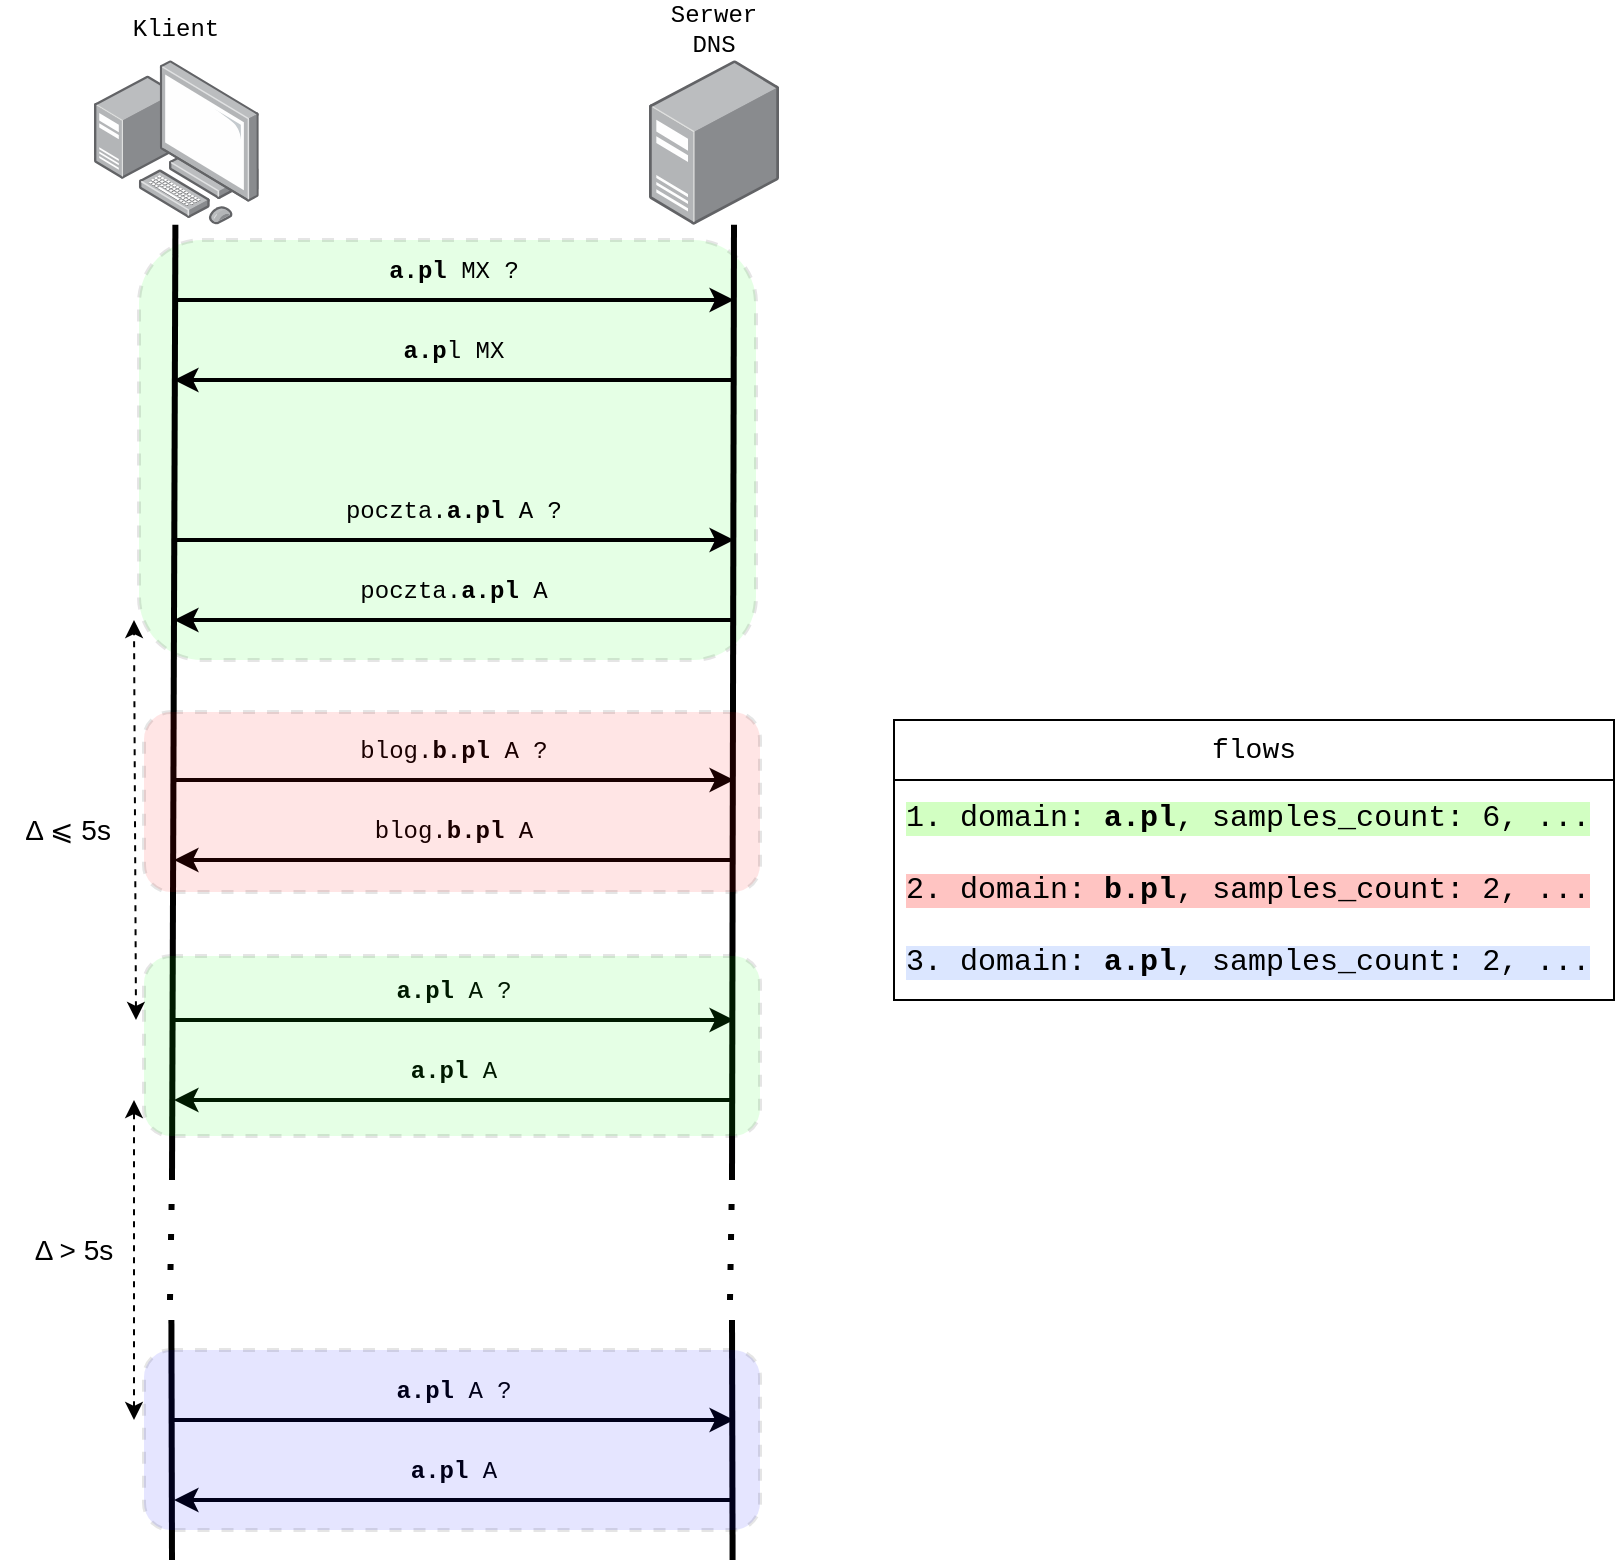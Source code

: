 <mxfile version="21.1.2" type="device">
  <diagram name="Page-1" id="BMpmiIWSTliSVoSeCEZz">
    <mxGraphModel dx="1373" dy="846" grid="1" gridSize="10" guides="1" tooltips="1" connect="1" arrows="1" fold="1" page="1" pageScale="1" pageWidth="850" pageHeight="1100" math="0" shadow="0">
      <root>
        <mxCell id="0" />
        <mxCell id="1" parent="0" />
        <mxCell id="YIjLL7iZaQ_MNGLk-JPd-44" value="" style="rounded=1;whiteSpace=wrap;html=1;fillColor=#00FF00;dashed=1;strokeWidth=2;opacity=10;" parent="1" vertex="1">
          <mxGeometry x="102.5" y="210" width="308.5" height="210" as="geometry" />
        </mxCell>
        <mxCell id="YIjLL7iZaQ_MNGLk-JPd-14" value="" style="points=[];aspect=fixed;html=1;align=center;shadow=0;dashed=0;image;image=img/lib/allied_telesis/computer_and_terminals/Personal_Computer_with_Server.svg;" parent="1" vertex="1">
          <mxGeometry x="80" y="120.0" width="82.4" height="82.4" as="geometry" />
        </mxCell>
        <mxCell id="YIjLL7iZaQ_MNGLk-JPd-15" value="" style="points=[];aspect=fixed;html=1;align=center;shadow=0;dashed=0;image;image=img/lib/allied_telesis/computer_and_terminals/Server_Desktop.svg;" parent="1" vertex="1">
          <mxGeometry x="357.5" y="120.0" width="65" height="82.4" as="geometry" />
        </mxCell>
        <mxCell id="YIjLL7iZaQ_MNGLk-JPd-16" value="Serwer DNS" style="text;html=1;strokeColor=none;fillColor=none;align=center;verticalAlign=middle;whiteSpace=wrap;rounded=0;dashed=1;opacity=30;fontFamily=Courier New;" parent="1" vertex="1">
          <mxGeometry x="355" y="90" width="70" height="30" as="geometry" />
        </mxCell>
        <mxCell id="YIjLL7iZaQ_MNGLk-JPd-17" value="Klient" style="text;html=1;strokeColor=none;fillColor=none;align=center;verticalAlign=middle;whiteSpace=wrap;rounded=0;dashed=1;opacity=30;fontFamily=Courier New;" parent="1" vertex="1">
          <mxGeometry x="86.2" y="90" width="70" height="30" as="geometry" />
        </mxCell>
        <mxCell id="YIjLL7iZaQ_MNGLk-JPd-19" value="" style="endArrow=none;html=1;rounded=0;strokeWidth=3;" parent="1" edge="1">
          <mxGeometry width="50" height="50" relative="1" as="geometry">
            <mxPoint x="119" y="680" as="sourcePoint" />
            <mxPoint x="120.7" y="202.4" as="targetPoint" />
          </mxGeometry>
        </mxCell>
        <mxCell id="YIjLL7iZaQ_MNGLk-JPd-20" value="" style="endArrow=none;html=1;rounded=0;strokeWidth=3;" parent="1" edge="1">
          <mxGeometry width="50" height="50" relative="1" as="geometry">
            <mxPoint x="399" y="680" as="sourcePoint" />
            <mxPoint x="400" y="202.4" as="targetPoint" />
          </mxGeometry>
        </mxCell>
        <mxCell id="YIjLL7iZaQ_MNGLk-JPd-22" value="" style="endArrow=classic;html=1;rounded=0;strokeWidth=2;" parent="1" edge="1">
          <mxGeometry width="50" height="50" relative="1" as="geometry">
            <mxPoint x="120" y="240" as="sourcePoint" />
            <mxPoint x="400" y="240" as="targetPoint" />
          </mxGeometry>
        </mxCell>
        <mxCell id="YIjLL7iZaQ_MNGLk-JPd-23" value="" style="endArrow=classic;html=1;rounded=0;strokeWidth=2;" parent="1" edge="1">
          <mxGeometry width="50" height="50" relative="1" as="geometry">
            <mxPoint x="400" y="280" as="sourcePoint" />
            <mxPoint x="120" y="280" as="targetPoint" />
          </mxGeometry>
        </mxCell>
        <mxCell id="YIjLL7iZaQ_MNGLk-JPd-24" value="&lt;font face=&quot;Courier New&quot;&gt;&lt;b&gt;a.pl&lt;/b&gt; MX ?&lt;/font&gt;" style="text;html=1;strokeColor=none;fillColor=none;align=center;verticalAlign=middle;whiteSpace=wrap;rounded=0;" parent="1" vertex="1">
          <mxGeometry x="190" y="210" width="140" height="30" as="geometry" />
        </mxCell>
        <mxCell id="YIjLL7iZaQ_MNGLk-JPd-25" value="&lt;font face=&quot;Courier New&quot;&gt;&lt;b&gt;a.p&lt;/b&gt;l MX&lt;/font&gt;" style="text;html=1;strokeColor=none;fillColor=none;align=center;verticalAlign=middle;whiteSpace=wrap;rounded=0;" parent="1" vertex="1">
          <mxGeometry x="190" y="250" width="140" height="30" as="geometry" />
        </mxCell>
        <mxCell id="YIjLL7iZaQ_MNGLk-JPd-26" value="" style="endArrow=classic;html=1;rounded=0;strokeWidth=2;" parent="1" edge="1">
          <mxGeometry width="50" height="50" relative="1" as="geometry">
            <mxPoint x="120" y="360" as="sourcePoint" />
            <mxPoint x="400" y="360" as="targetPoint" />
          </mxGeometry>
        </mxCell>
        <mxCell id="YIjLL7iZaQ_MNGLk-JPd-27" value="" style="endArrow=classic;html=1;rounded=0;strokeWidth=2;" parent="1" edge="1">
          <mxGeometry width="50" height="50" relative="1" as="geometry">
            <mxPoint x="400" y="400" as="sourcePoint" />
            <mxPoint x="120" y="400" as="targetPoint" />
          </mxGeometry>
        </mxCell>
        <mxCell id="YIjLL7iZaQ_MNGLk-JPd-28" value="&lt;font face=&quot;Courier New&quot;&gt;poczta.&lt;b&gt;a.pl&lt;/b&gt; A ?&lt;/font&gt;" style="text;html=1;strokeColor=none;fillColor=none;align=center;verticalAlign=middle;whiteSpace=wrap;rounded=0;" parent="1" vertex="1">
          <mxGeometry x="190" y="330" width="140" height="30" as="geometry" />
        </mxCell>
        <mxCell id="YIjLL7iZaQ_MNGLk-JPd-29" value="&lt;font face=&quot;Courier New&quot;&gt;poczta.&lt;b&gt;a.pl&lt;/b&gt; A&lt;/font&gt;" style="text;html=1;strokeColor=none;fillColor=none;align=center;verticalAlign=middle;whiteSpace=wrap;rounded=0;" parent="1" vertex="1">
          <mxGeometry x="150" y="370" width="220" height="30" as="geometry" />
        </mxCell>
        <mxCell id="YIjLL7iZaQ_MNGLk-JPd-30" value="" style="endArrow=classic;html=1;rounded=0;strokeWidth=2;" parent="1" edge="1">
          <mxGeometry width="50" height="50" relative="1" as="geometry">
            <mxPoint x="120" y="480" as="sourcePoint" />
            <mxPoint x="400" y="480" as="targetPoint" />
          </mxGeometry>
        </mxCell>
        <mxCell id="YIjLL7iZaQ_MNGLk-JPd-31" value="" style="endArrow=classic;html=1;rounded=0;strokeWidth=2;" parent="1" edge="1">
          <mxGeometry width="50" height="50" relative="1" as="geometry">
            <mxPoint x="400" y="520" as="sourcePoint" />
            <mxPoint x="120" y="520" as="targetPoint" />
          </mxGeometry>
        </mxCell>
        <mxCell id="YIjLL7iZaQ_MNGLk-JPd-32" value="&lt;font face=&quot;Courier New&quot;&gt;blog.&lt;b&gt;b.pl&lt;/b&gt; A ?&lt;/font&gt;" style="text;html=1;strokeColor=none;fillColor=none;align=center;verticalAlign=middle;whiteSpace=wrap;rounded=0;" parent="1" vertex="1">
          <mxGeometry x="190" y="450" width="140" height="30" as="geometry" />
        </mxCell>
        <mxCell id="YIjLL7iZaQ_MNGLk-JPd-33" value="&lt;font face=&quot;Courier New&quot;&gt;blog.&lt;b&gt;b.pl&lt;/b&gt; A&lt;/font&gt;" style="text;html=1;strokeColor=none;fillColor=none;align=center;verticalAlign=middle;whiteSpace=wrap;rounded=0;" parent="1" vertex="1">
          <mxGeometry x="150" y="490" width="220" height="30" as="geometry" />
        </mxCell>
        <mxCell id="YIjLL7iZaQ_MNGLk-JPd-34" value="" style="endArrow=classic;html=1;rounded=0;strokeWidth=2;" parent="1" edge="1">
          <mxGeometry width="50" height="50" relative="1" as="geometry">
            <mxPoint x="120" y="600" as="sourcePoint" />
            <mxPoint x="400" y="600" as="targetPoint" />
          </mxGeometry>
        </mxCell>
        <mxCell id="YIjLL7iZaQ_MNGLk-JPd-35" value="" style="endArrow=classic;html=1;rounded=0;strokeWidth=2;" parent="1" edge="1">
          <mxGeometry width="50" height="50" relative="1" as="geometry">
            <mxPoint x="400" y="640" as="sourcePoint" />
            <mxPoint x="120" y="640" as="targetPoint" />
          </mxGeometry>
        </mxCell>
        <mxCell id="YIjLL7iZaQ_MNGLk-JPd-36" value="&lt;font face=&quot;Courier New&quot;&gt;&lt;b&gt;a.pl&lt;/b&gt; A ?&lt;/font&gt;" style="text;html=1;strokeColor=none;fillColor=none;align=center;verticalAlign=middle;whiteSpace=wrap;rounded=0;" parent="1" vertex="1">
          <mxGeometry x="190" y="570" width="140" height="30" as="geometry" />
        </mxCell>
        <mxCell id="YIjLL7iZaQ_MNGLk-JPd-37" value="&lt;font face=&quot;Courier New&quot;&gt;&lt;b&gt;a.pl&lt;/b&gt; A&lt;/font&gt;" style="text;html=1;strokeColor=none;fillColor=none;align=center;verticalAlign=middle;whiteSpace=wrap;rounded=0;" parent="1" vertex="1">
          <mxGeometry x="190" y="610" width="140" height="30" as="geometry" />
        </mxCell>
        <mxCell id="YIjLL7iZaQ_MNGLk-JPd-38" value="" style="endArrow=classic;html=1;rounded=0;strokeWidth=2;" parent="1" edge="1">
          <mxGeometry width="50" height="50" relative="1" as="geometry">
            <mxPoint x="120" y="800" as="sourcePoint" />
            <mxPoint x="400" y="800" as="targetPoint" />
          </mxGeometry>
        </mxCell>
        <mxCell id="YIjLL7iZaQ_MNGLk-JPd-39" value="" style="endArrow=classic;html=1;rounded=0;strokeWidth=2;" parent="1" edge="1">
          <mxGeometry width="50" height="50" relative="1" as="geometry">
            <mxPoint x="400" y="840" as="sourcePoint" />
            <mxPoint x="120" y="840" as="targetPoint" />
          </mxGeometry>
        </mxCell>
        <mxCell id="YIjLL7iZaQ_MNGLk-JPd-40" value="&lt;font face=&quot;Courier New&quot;&gt;&lt;b&gt;a.pl&lt;/b&gt; A ?&lt;/font&gt;" style="text;html=1;strokeColor=none;fillColor=none;align=center;verticalAlign=middle;whiteSpace=wrap;rounded=0;" parent="1" vertex="1">
          <mxGeometry x="190" y="770" width="140" height="30" as="geometry" />
        </mxCell>
        <mxCell id="YIjLL7iZaQ_MNGLk-JPd-41" value="&lt;font face=&quot;Courier New&quot;&gt;&lt;b&gt;a.pl&lt;/b&gt; A&lt;/font&gt;" style="text;html=1;strokeColor=none;fillColor=none;align=center;verticalAlign=middle;whiteSpace=wrap;rounded=0;" parent="1" vertex="1">
          <mxGeometry x="190" y="810" width="140" height="30" as="geometry" />
        </mxCell>
        <mxCell id="YIjLL7iZaQ_MNGLk-JPd-42" value="" style="endArrow=classic;startArrow=classic;html=1;rounded=0;dashed=1;" parent="1" edge="1">
          <mxGeometry width="50" height="50" relative="1" as="geometry">
            <mxPoint x="100" y="800" as="sourcePoint" />
            <mxPoint x="100" y="640" as="targetPoint" />
          </mxGeometry>
        </mxCell>
        <mxCell id="YIjLL7iZaQ_MNGLk-JPd-43" value="&lt;font style=&quot;font-size: 14px;&quot;&gt;Δ &amp;gt; 5s&lt;/font&gt;" style="text;html=1;strokeColor=none;fillColor=none;align=center;verticalAlign=middle;whiteSpace=wrap;rounded=0;" parent="1" vertex="1">
          <mxGeometry x="40" y="700" width="60" height="30" as="geometry" />
        </mxCell>
        <mxCell id="YIjLL7iZaQ_MNGLk-JPd-46" value="" style="rounded=1;whiteSpace=wrap;html=1;fillColor=#00FF00;dashed=1;strokeWidth=2;opacity=10;" parent="1" vertex="1">
          <mxGeometry x="105" y="568" width="308" height="90" as="geometry" />
        </mxCell>
        <mxCell id="YIjLL7iZaQ_MNGLk-JPd-47" value="" style="endArrow=classic;startArrow=classic;html=1;rounded=0;dashed=1;" parent="1" edge="1">
          <mxGeometry width="50" height="50" relative="1" as="geometry">
            <mxPoint x="101" y="600" as="sourcePoint" />
            <mxPoint x="100" y="400" as="targetPoint" />
          </mxGeometry>
        </mxCell>
        <mxCell id="YIjLL7iZaQ_MNGLk-JPd-48" value="&lt;font style=&quot;font-size: 14px;&quot;&gt;Δ ⩽&amp;nbsp;5s&lt;/font&gt;" style="text;html=1;strokeColor=none;fillColor=none;align=center;verticalAlign=middle;whiteSpace=wrap;rounded=0;" parent="1" vertex="1">
          <mxGeometry x="33.8" y="490" width="66.2" height="30" as="geometry" />
        </mxCell>
        <mxCell id="YIjLL7iZaQ_MNGLk-JPd-49" value="" style="endArrow=none;html=1;rounded=0;strokeWidth=3;dashed=1;dashPattern=1 4;" parent="1" edge="1">
          <mxGeometry width="50" height="50" relative="1" as="geometry">
            <mxPoint x="118" y="740" as="sourcePoint" />
            <mxPoint x="119" y="680" as="targetPoint" />
          </mxGeometry>
        </mxCell>
        <mxCell id="YIjLL7iZaQ_MNGLk-JPd-50" value="" style="endArrow=none;html=1;rounded=0;strokeWidth=3;dashed=1;dashPattern=1 4;" parent="1" edge="1">
          <mxGeometry width="50" height="50" relative="1" as="geometry">
            <mxPoint x="398" y="740" as="sourcePoint" />
            <mxPoint x="399" y="680" as="targetPoint" />
          </mxGeometry>
        </mxCell>
        <mxCell id="YIjLL7iZaQ_MNGLk-JPd-51" value="" style="endArrow=none;html=1;rounded=0;strokeWidth=3;" parent="1" edge="1">
          <mxGeometry width="50" height="50" relative="1" as="geometry">
            <mxPoint x="119" y="870" as="sourcePoint" />
            <mxPoint x="118.7" y="750" as="targetPoint" />
          </mxGeometry>
        </mxCell>
        <mxCell id="YIjLL7iZaQ_MNGLk-JPd-52" value="" style="endArrow=none;html=1;rounded=0;strokeWidth=3;" parent="1" edge="1">
          <mxGeometry width="50" height="50" relative="1" as="geometry">
            <mxPoint x="399.3" y="870" as="sourcePoint" />
            <mxPoint x="399" y="750" as="targetPoint" />
          </mxGeometry>
        </mxCell>
        <mxCell id="YIjLL7iZaQ_MNGLk-JPd-53" value="" style="rounded=1;whiteSpace=wrap;html=1;fillColor=#0000FF;dashed=1;strokeWidth=2;opacity=10;" parent="1" vertex="1">
          <mxGeometry x="105" y="765" width="308" height="90" as="geometry" />
        </mxCell>
        <mxCell id="YIjLL7iZaQ_MNGLk-JPd-54" value="" style="rounded=1;whiteSpace=wrap;html=1;fillColor=#FF0000;dashed=1;strokeWidth=2;opacity=10;" parent="1" vertex="1">
          <mxGeometry x="105" y="446" width="308" height="90" as="geometry" />
        </mxCell>
        <mxCell id="YIjLL7iZaQ_MNGLk-JPd-55" value="&lt;font style=&quot;font-size: 14px;&quot; face=&quot;Courier New&quot;&gt;flows&lt;/font&gt;" style="swimlane;fontStyle=0;childLayout=stackLayout;horizontal=1;startSize=30;horizontalStack=0;resizeParent=1;resizeParentMax=0;resizeLast=0;collapsible=1;marginBottom=0;whiteSpace=wrap;html=1;" parent="1" vertex="1">
          <mxGeometry x="480" y="450" width="360" height="140" as="geometry" />
        </mxCell>
        <mxCell id="YIjLL7iZaQ_MNGLk-JPd-56" value="&lt;font style=&quot;font-size: 15px;&quot; face=&quot;Courier New&quot;&gt;&lt;span style=&quot;background-color: rgb(210, 255, 194);&quot;&gt;1. domain: &lt;b style=&quot;&quot;&gt;a.pl&lt;/b&gt;, samples_count: 6, ...&lt;br&gt;&lt;/span&gt;&lt;b&gt;&amp;nbsp;&amp;nbsp;&lt;br&gt;&lt;/b&gt;&lt;span style=&quot;background-color: rgb(255, 196, 194);&quot;&gt;2. domain: &lt;b style=&quot;&quot;&gt;b&lt;/b&gt;&lt;b style=&quot;border-color: var(--border-color);&quot;&gt;.pl&lt;/b&gt;, samples_count: 2, ...&lt;/span&gt;&lt;br&gt;&lt;br&gt;&lt;span style=&quot;background-color: rgb(219, 230, 255);&quot;&gt;3. domain:&amp;nbsp;&lt;b style=&quot;border-color: var(--border-color);&quot;&gt;a.pl&lt;/b&gt;, samples_count: 2, ...&lt;/span&gt;&lt;/font&gt;&lt;b&gt;&lt;br&gt;&lt;/b&gt;" style="text;strokeColor=none;fillColor=none;align=left;verticalAlign=middle;spacingLeft=4;spacingRight=4;overflow=hidden;points=[[0,0.5],[1,0.5]];portConstraint=eastwest;rotatable=0;whiteSpace=wrap;html=1;" parent="YIjLL7iZaQ_MNGLk-JPd-55" vertex="1">
          <mxGeometry y="30" width="360" height="110" as="geometry" />
        </mxCell>
      </root>
    </mxGraphModel>
  </diagram>
</mxfile>
